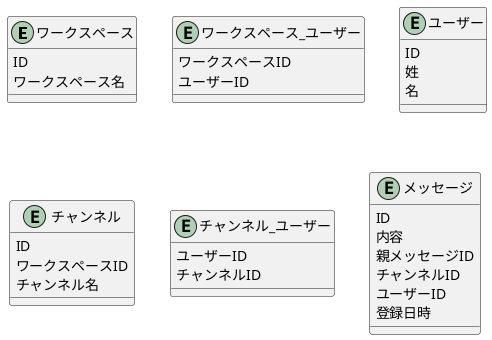 @startuml

entity ワークスペース {
   ID
   ワークスペース名
}

entity ワークスペース_ユーザー {
   ワークスペースID
   ユーザーID
}

entity ユーザー {
   ID
   姓
   名
}

entity チャンネル {
   ID
   ワークスペースID
   チャンネル名
}

entity チャンネル_ユーザー {
   ユーザーID
   チャンネルID
}

entity メッセージ {
   ID
   内容
   親メッセージID
   チャンネルID
   ユーザーID
   登録日時
}

@enduml
